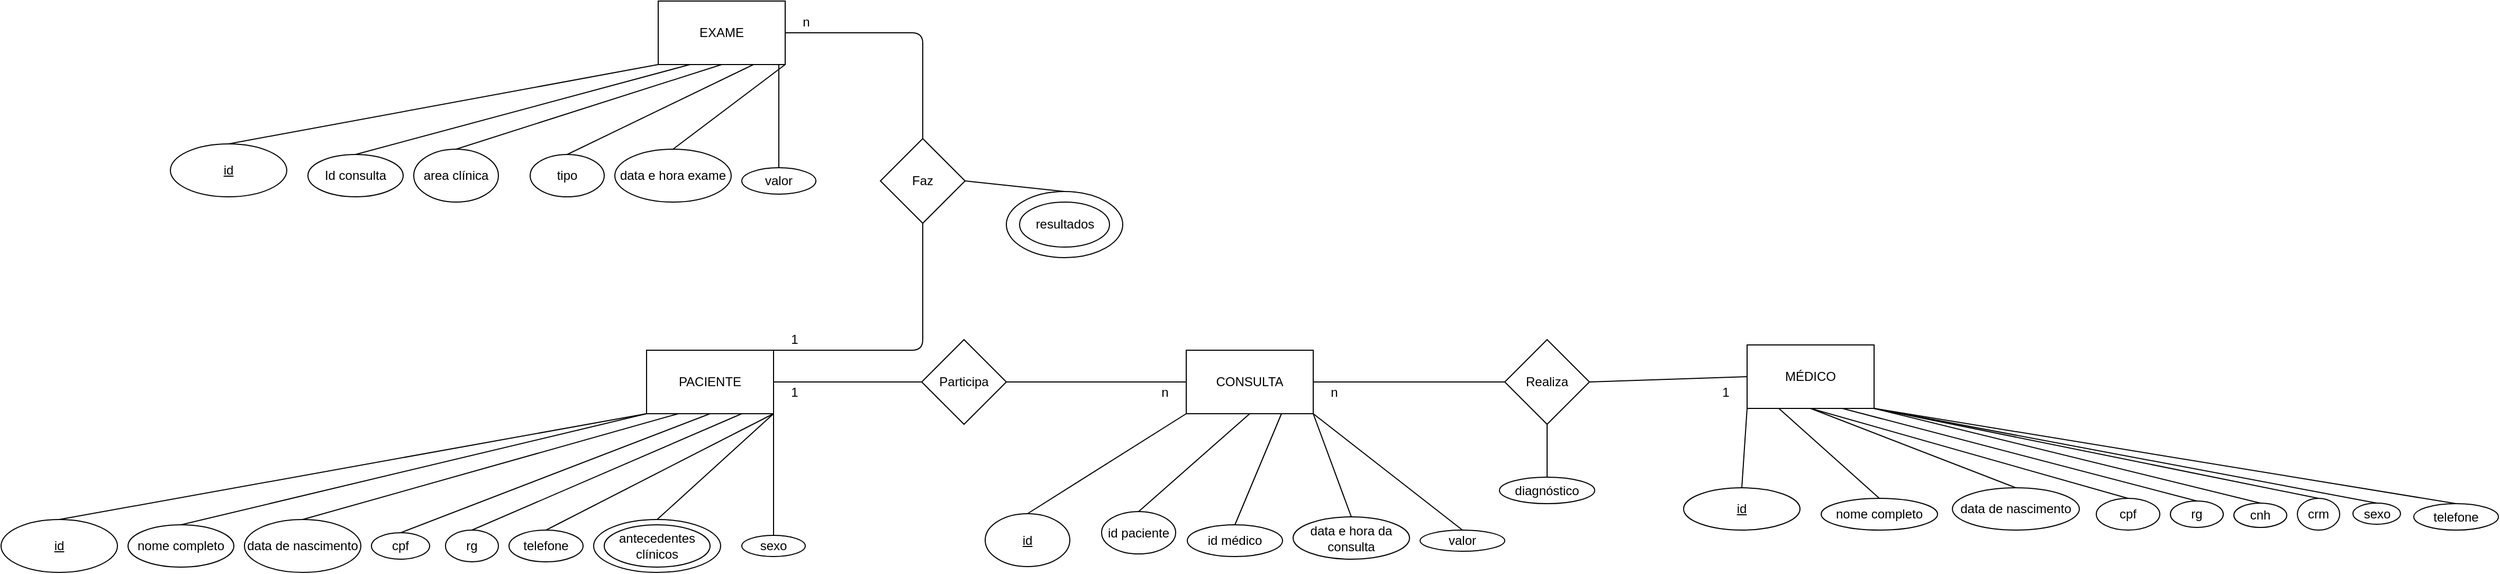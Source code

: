 <mxfile version="14.4.4" type="device"><diagram id="ZvKsRokvdFQgdZZ1cE2L" name="Page-1"><mxGraphModel dx="1903" dy="501" grid="1" gridSize="10" guides="1" tooltips="1" connect="1" arrows="1" fold="1" page="1" pageScale="1" pageWidth="827" pageHeight="1169" math="0" shadow="0"><root><mxCell id="0"/><mxCell id="1" parent="0"/><mxCell id="_XJIzqgLpUVSm5gq7E3D-43" value="" style="ellipse;whiteSpace=wrap;html=1;" parent="1" vertex="1"><mxGeometry x="-230" y="550" width="120" height="50" as="geometry"/></mxCell><mxCell id="_XJIzqgLpUVSm5gq7E3D-1" value="CONSULTA" style="rounded=0;whiteSpace=wrap;html=1;" parent="1" vertex="1"><mxGeometry x="330" y="390" width="120" height="60" as="geometry"/></mxCell><mxCell id="_XJIzqgLpUVSm5gq7E3D-2" value="&lt;u&gt;id&lt;/u&gt;" style="ellipse;whiteSpace=wrap;html=1;" parent="1" vertex="1"><mxGeometry x="140" y="544.5" width="80" height="50" as="geometry"/></mxCell><mxCell id="_XJIzqgLpUVSm5gq7E3D-3" value="id paciente" style="ellipse;whiteSpace=wrap;html=1;" parent="1" vertex="1"><mxGeometry x="250" y="542.5" width="70" height="40" as="geometry"/></mxCell><mxCell id="_XJIzqgLpUVSm5gq7E3D-6" value="&lt;div&gt;id médico&lt;/div&gt;" style="ellipse;whiteSpace=wrap;html=1;" parent="1" vertex="1"><mxGeometry x="331" y="555" width="90" height="30" as="geometry"/></mxCell><mxCell id="_XJIzqgLpUVSm5gq7E3D-7" value="data e hora da consulta" style="ellipse;whiteSpace=wrap;html=1;" parent="1" vertex="1"><mxGeometry x="431" y="547.5" width="110" height="40" as="geometry"/></mxCell><mxCell id="_XJIzqgLpUVSm5gq7E3D-13" value="" style="endArrow=none;html=1;exitX=0.5;exitY=0;exitDx=0;exitDy=0;entryX=0;entryY=1;entryDx=0;entryDy=0;" parent="1" source="_XJIzqgLpUVSm5gq7E3D-2" target="_XJIzqgLpUVSm5gq7E3D-1" edge="1"><mxGeometry width="50" height="50" relative="1" as="geometry"><mxPoint x="151" y="515" as="sourcePoint"/><mxPoint x="201" y="465" as="targetPoint"/></mxGeometry></mxCell><mxCell id="_XJIzqgLpUVSm5gq7E3D-16" value="" style="endArrow=none;html=1;exitX=0.5;exitY=0;exitDx=0;exitDy=0;entryX=0.75;entryY=1;entryDx=0;entryDy=0;" parent="1" source="_XJIzqgLpUVSm5gq7E3D-6" target="_XJIzqgLpUVSm5gq7E3D-1" edge="1"><mxGeometry width="50" height="50" relative="1" as="geometry"><mxPoint x="341" y="675" as="sourcePoint"/><mxPoint x="391" y="625" as="targetPoint"/></mxGeometry></mxCell><mxCell id="_XJIzqgLpUVSm5gq7E3D-18" value="" style="endArrow=none;html=1;exitX=1;exitY=1;exitDx=0;exitDy=0;entryX=0.5;entryY=0;entryDx=0;entryDy=0;" parent="1" source="_XJIzqgLpUVSm5gq7E3D-1" target="_XJIzqgLpUVSm5gq7E3D-7" edge="1"><mxGeometry width="50" height="50" relative="1" as="geometry"><mxPoint x="521" y="515" as="sourcePoint"/><mxPoint x="571" y="465" as="targetPoint"/></mxGeometry></mxCell><mxCell id="_XJIzqgLpUVSm5gq7E3D-19" value="EXAME" style="rounded=0;whiteSpace=wrap;html=1;" parent="1" vertex="1"><mxGeometry x="-169" y="60" width="120" height="60" as="geometry"/></mxCell><mxCell id="_XJIzqgLpUVSm5gq7E3D-20" value="&lt;u&gt;id&lt;/u&gt;" style="ellipse;whiteSpace=wrap;html=1;" parent="1" vertex="1"><mxGeometry x="-630" y="195" width="110" height="50" as="geometry"/></mxCell><mxCell id="_XJIzqgLpUVSm5gq7E3D-21" value="Id consulta" style="ellipse;whiteSpace=wrap;html=1;" parent="1" vertex="1"><mxGeometry x="-500" y="205" width="90" height="40" as="geometry"/></mxCell><mxCell id="_XJIzqgLpUVSm5gq7E3D-22" value="area clínica" style="ellipse;whiteSpace=wrap;html=1;" parent="1" vertex="1"><mxGeometry x="-400" y="200" width="80" height="50" as="geometry"/></mxCell><mxCell id="_XJIzqgLpUVSm5gq7E3D-23" value="tipo" style="ellipse;whiteSpace=wrap;html=1;" parent="1" vertex="1"><mxGeometry x="-290" y="205" width="70" height="40" as="geometry"/></mxCell><mxCell id="_XJIzqgLpUVSm5gq7E3D-24" value="data e hora exame" style="ellipse;whiteSpace=wrap;html=1;" parent="1" vertex="1"><mxGeometry x="-210" y="200" width="110" height="50" as="geometry"/></mxCell><mxCell id="_XJIzqgLpUVSm5gq7E3D-25" value="" style="endArrow=none;html=1;exitX=0.5;exitY=0;exitDx=0;exitDy=0;entryX=0;entryY=1;entryDx=0;entryDy=0;" parent="1" source="_XJIzqgLpUVSm5gq7E3D-20" target="_XJIzqgLpUVSm5gq7E3D-19" edge="1"><mxGeometry width="50" height="50" relative="1" as="geometry"><mxPoint x="-419" y="290" as="sourcePoint"/><mxPoint x="-369" y="240" as="targetPoint"/></mxGeometry></mxCell><mxCell id="_XJIzqgLpUVSm5gq7E3D-26" value="" style="endArrow=none;html=1;exitX=0.5;exitY=0;exitDx=0;exitDy=0;entryX=0.25;entryY=1;entryDx=0;entryDy=0;" parent="1" source="_XJIzqgLpUVSm5gq7E3D-21" target="_XJIzqgLpUVSm5gq7E3D-19" edge="1"><mxGeometry width="50" height="50" relative="1" as="geometry"><mxPoint x="-289" y="280" as="sourcePoint"/><mxPoint x="-239" y="230" as="targetPoint"/></mxGeometry></mxCell><mxCell id="_XJIzqgLpUVSm5gq7E3D-27" value="" style="endArrow=none;html=1;exitX=0.5;exitY=0;exitDx=0;exitDy=0;entryX=0.5;entryY=1;entryDx=0;entryDy=0;" parent="1" source="_XJIzqgLpUVSm5gq7E3D-22" target="_XJIzqgLpUVSm5gq7E3D-19" edge="1"><mxGeometry width="50" height="50" relative="1" as="geometry"><mxPoint x="-209" y="300" as="sourcePoint"/><mxPoint x="-159" y="250" as="targetPoint"/></mxGeometry></mxCell><mxCell id="_XJIzqgLpUVSm5gq7E3D-28" value="" style="endArrow=none;html=1;exitX=0.5;exitY=0;exitDx=0;exitDy=0;entryX=0.75;entryY=1;entryDx=0;entryDy=0;" parent="1" source="_XJIzqgLpUVSm5gq7E3D-23" target="_XJIzqgLpUVSm5gq7E3D-19" edge="1"><mxGeometry width="50" height="50" relative="1" as="geometry"><mxPoint x="-49" y="150" as="sourcePoint"/><mxPoint x="1" y="100" as="targetPoint"/></mxGeometry></mxCell><mxCell id="_XJIzqgLpUVSm5gq7E3D-29" value="" style="endArrow=none;html=1;entryX=0.5;entryY=0;entryDx=0;entryDy=0;exitX=1;exitY=1;exitDx=0;exitDy=0;" parent="1" source="_XJIzqgLpUVSm5gq7E3D-19" target="_XJIzqgLpUVSm5gq7E3D-24" edge="1"><mxGeometry width="50" height="50" relative="1" as="geometry"><mxPoint x="-79" y="160" as="sourcePoint"/><mxPoint x="-29" y="110" as="targetPoint"/></mxGeometry></mxCell><mxCell id="_XJIzqgLpUVSm5gq7E3D-30" value="" style="ellipse;whiteSpace=wrap;html=1;" parent="1" vertex="1"><mxGeometry x="160" y="240" width="110" height="62.5" as="geometry"/></mxCell><mxCell id="_XJIzqgLpUVSm5gq7E3D-31" value="resultados" style="ellipse;whiteSpace=wrap;html=1;" parent="1" vertex="1"><mxGeometry x="172.5" y="250" width="85" height="42.5" as="geometry"/></mxCell><mxCell id="_XJIzqgLpUVSm5gq7E3D-32" value="" style="endArrow=none;html=1;exitX=1;exitY=0.5;exitDx=0;exitDy=0;entryX=0.5;entryY=0;entryDx=0;entryDy=0;" parent="1" source="ET600vZmofDI6Li71X3m-77" target="_XJIzqgLpUVSm5gq7E3D-30" edge="1"><mxGeometry width="50" height="50" relative="1" as="geometry"><mxPoint x="-29" y="130" as="sourcePoint"/><mxPoint x="21" y="80" as="targetPoint"/><Array as="points"/></mxGeometry></mxCell><mxCell id="_XJIzqgLpUVSm5gq7E3D-33" value="valor" style="ellipse;whiteSpace=wrap;html=1;" parent="1" vertex="1"><mxGeometry x="551" y="560" width="80" height="20" as="geometry"/></mxCell><mxCell id="_XJIzqgLpUVSm5gq7E3D-34" value="" style="endArrow=none;html=1;exitX=1;exitY=1;exitDx=0;exitDy=0;entryX=0.5;entryY=0;entryDx=0;entryDy=0;" parent="1" source="_XJIzqgLpUVSm5gq7E3D-1" target="_XJIzqgLpUVSm5gq7E3D-33" edge="1"><mxGeometry width="50" height="50" relative="1" as="geometry"><mxPoint x="481" y="515" as="sourcePoint"/><mxPoint x="531" y="465" as="targetPoint"/></mxGeometry></mxCell><mxCell id="_XJIzqgLpUVSm5gq7E3D-35" value="PACIENTE" style="rounded=0;whiteSpace=wrap;html=1;" parent="1" vertex="1"><mxGeometry x="-180" y="390" width="120" height="60" as="geometry"/></mxCell><mxCell id="_XJIzqgLpUVSm5gq7E3D-36" value="&lt;u&gt;id&lt;/u&gt;" style="ellipse;whiteSpace=wrap;html=1;" parent="1" vertex="1"><mxGeometry x="-790" y="550" width="110" height="50" as="geometry"/></mxCell><mxCell id="_XJIzqgLpUVSm5gq7E3D-37" value="nome completo" style="ellipse;whiteSpace=wrap;html=1;" parent="1" vertex="1"><mxGeometry x="-670" y="555" width="100" height="40" as="geometry"/></mxCell><mxCell id="_XJIzqgLpUVSm5gq7E3D-38" value="data de nascimento" style="ellipse;whiteSpace=wrap;html=1;" parent="1" vertex="1"><mxGeometry x="-560" y="550" width="110" height="50" as="geometry"/></mxCell><mxCell id="_XJIzqgLpUVSm5gq7E3D-39" value="cpf" style="ellipse;whiteSpace=wrap;html=1;" parent="1" vertex="1"><mxGeometry x="-440" y="562.5" width="55" height="25" as="geometry"/></mxCell><mxCell id="_XJIzqgLpUVSm5gq7E3D-40" value="rg" style="ellipse;whiteSpace=wrap;html=1;" parent="1" vertex="1"><mxGeometry x="-370" y="560" width="50" height="30" as="geometry"/></mxCell><mxCell id="_XJIzqgLpUVSm5gq7E3D-41" value="telefone" style="ellipse;whiteSpace=wrap;html=1;" parent="1" vertex="1"><mxGeometry x="-310" y="560" width="70" height="30" as="geometry"/></mxCell><mxCell id="_XJIzqgLpUVSm5gq7E3D-42" value="antecedentes clínicos" style="ellipse;whiteSpace=wrap;html=1;" parent="1" vertex="1"><mxGeometry x="-220" y="555" width="100" height="40" as="geometry"/></mxCell><mxCell id="_XJIzqgLpUVSm5gq7E3D-44" value="" style="endArrow=none;html=1;exitX=0.5;exitY=0;exitDx=0;exitDy=0;entryX=0;entryY=1;entryDx=0;entryDy=0;" parent="1" source="_XJIzqgLpUVSm5gq7E3D-36" target="_XJIzqgLpUVSm5gq7E3D-35" edge="1"><mxGeometry width="50" height="50" relative="1" as="geometry"><mxPoint x="-420" y="460" as="sourcePoint"/><mxPoint x="-370" y="410" as="targetPoint"/></mxGeometry></mxCell><mxCell id="_XJIzqgLpUVSm5gq7E3D-45" value="" style="endArrow=none;html=1;exitX=0.5;exitY=0;exitDx=0;exitDy=0;entryX=0;entryY=1;entryDx=0;entryDy=0;" parent="1" source="_XJIzqgLpUVSm5gq7E3D-37" target="_XJIzqgLpUVSm5gq7E3D-35" edge="1"><mxGeometry width="50" height="50" relative="1" as="geometry"><mxPoint x="-350" y="450" as="sourcePoint"/><mxPoint x="-300" y="400" as="targetPoint"/></mxGeometry></mxCell><mxCell id="_XJIzqgLpUVSm5gq7E3D-46" value="sexo" style="ellipse;whiteSpace=wrap;html=1;" parent="1" vertex="1"><mxGeometry x="-90" y="565" width="60" height="20" as="geometry"/></mxCell><mxCell id="_XJIzqgLpUVSm5gq7E3D-47" value="" style="endArrow=none;html=1;exitX=0.5;exitY=0;exitDx=0;exitDy=0;entryX=0.25;entryY=1;entryDx=0;entryDy=0;" parent="1" source="_XJIzqgLpUVSm5gq7E3D-38" target="_XJIzqgLpUVSm5gq7E3D-35" edge="1"><mxGeometry width="50" height="50" relative="1" as="geometry"><mxPoint x="-140" y="620" as="sourcePoint"/><mxPoint x="-90" y="570" as="targetPoint"/></mxGeometry></mxCell><mxCell id="_XJIzqgLpUVSm5gq7E3D-48" value="" style="endArrow=none;html=1;exitX=0.5;exitY=0;exitDx=0;exitDy=0;entryX=0.5;entryY=1;entryDx=0;entryDy=0;" parent="1" source="_XJIzqgLpUVSm5gq7E3D-39" target="_XJIzqgLpUVSm5gq7E3D-35" edge="1"><mxGeometry width="50" height="50" relative="1" as="geometry"><mxPoint x="20" y="500" as="sourcePoint"/><mxPoint x="70" y="450" as="targetPoint"/></mxGeometry></mxCell><mxCell id="_XJIzqgLpUVSm5gq7E3D-49" value="" style="endArrow=none;html=1;exitX=0.5;exitY=0;exitDx=0;exitDy=0;entryX=0.75;entryY=1;entryDx=0;entryDy=0;" parent="1" source="_XJIzqgLpUVSm5gq7E3D-40" target="_XJIzqgLpUVSm5gq7E3D-35" edge="1"><mxGeometry width="50" height="50" relative="1" as="geometry"><mxPoint x="20" y="470" as="sourcePoint"/><mxPoint x="70" y="420" as="targetPoint"/></mxGeometry></mxCell><mxCell id="_XJIzqgLpUVSm5gq7E3D-50" value="" style="endArrow=none;html=1;exitX=0.5;exitY=0;exitDx=0;exitDy=0;entryX=1;entryY=1;entryDx=0;entryDy=0;" parent="1" source="_XJIzqgLpUVSm5gq7E3D-41" target="_XJIzqgLpUVSm5gq7E3D-35" edge="1"><mxGeometry width="50" height="50" relative="1" as="geometry"><mxPoint x="10" y="470" as="sourcePoint"/><mxPoint x="60" y="420" as="targetPoint"/></mxGeometry></mxCell><mxCell id="_XJIzqgLpUVSm5gq7E3D-51" value="" style="endArrow=none;html=1;exitX=1;exitY=1;exitDx=0;exitDy=0;entryX=0.5;entryY=0;entryDx=0;entryDy=0;" parent="1" source="_XJIzqgLpUVSm5gq7E3D-35" target="_XJIzqgLpUVSm5gq7E3D-43" edge="1"><mxGeometry width="50" height="50" relative="1" as="geometry"><mxPoint x="30" y="450" as="sourcePoint"/><mxPoint x="80" y="400" as="targetPoint"/></mxGeometry></mxCell><mxCell id="_XJIzqgLpUVSm5gq7E3D-52" value="" style="endArrow=none;html=1;exitX=1;exitY=1;exitDx=0;exitDy=0;entryX=0.5;entryY=0;entryDx=0;entryDy=0;" parent="1" source="_XJIzqgLpUVSm5gq7E3D-35" target="_XJIzqgLpUVSm5gq7E3D-46" edge="1"><mxGeometry width="50" height="50" relative="1" as="geometry"><mxPoint x="-460" y="480" as="sourcePoint"/><mxPoint x="-410" y="430" as="targetPoint"/></mxGeometry></mxCell><mxCell id="_XJIzqgLpUVSm5gq7E3D-53" value="valor" style="ellipse;whiteSpace=wrap;html=1;" parent="1" vertex="1"><mxGeometry x="-90" y="217.5" width="70" height="25" as="geometry"/></mxCell><mxCell id="_XJIzqgLpUVSm5gq7E3D-54" value="" style="endArrow=none;html=1;exitX=0.95;exitY=1;exitDx=0;exitDy=0;exitPerimeter=0;entryX=0.5;entryY=0;entryDx=0;entryDy=0;" parent="1" source="_XJIzqgLpUVSm5gq7E3D-19" target="_XJIzqgLpUVSm5gq7E3D-53" edge="1"><mxGeometry width="50" height="50" relative="1" as="geometry"><mxPoint x="181" y="120" as="sourcePoint"/><mxPoint x="231" y="70" as="targetPoint"/></mxGeometry></mxCell><mxCell id="_XJIzqgLpUVSm5gq7E3D-55" value="MÉDICO" style="rounded=0;whiteSpace=wrap;html=1;" parent="1" vertex="1"><mxGeometry x="860" y="385" width="120" height="60" as="geometry"/></mxCell><mxCell id="_XJIzqgLpUVSm5gq7E3D-56" value="&lt;u&gt;id&lt;/u&gt;" style="ellipse;whiteSpace=wrap;html=1;" parent="1" vertex="1"><mxGeometry x="800" y="520" width="110" height="40" as="geometry"/></mxCell><mxCell id="_XJIzqgLpUVSm5gq7E3D-57" value="nome completo" style="ellipse;whiteSpace=wrap;html=1;" parent="1" vertex="1"><mxGeometry x="930" y="530" width="110" height="30" as="geometry"/></mxCell><mxCell id="_XJIzqgLpUVSm5gq7E3D-58" value="data de nascimento" style="ellipse;whiteSpace=wrap;html=1;" parent="1" vertex="1"><mxGeometry x="1054" y="520" width="120" height="40" as="geometry"/></mxCell><mxCell id="_XJIzqgLpUVSm5gq7E3D-60" value="cpf" style="ellipse;whiteSpace=wrap;html=1;" parent="1" vertex="1"><mxGeometry x="1190" y="530" width="60" height="30" as="geometry"/></mxCell><mxCell id="_XJIzqgLpUVSm5gq7E3D-61" value="&lt;div&gt;rg&lt;/div&gt;" style="ellipse;whiteSpace=wrap;html=1;" parent="1" vertex="1"><mxGeometry x="1260" y="532.5" width="50" height="25" as="geometry"/></mxCell><mxCell id="_XJIzqgLpUVSm5gq7E3D-62" value="cnh" style="ellipse;whiteSpace=wrap;html=1;" parent="1" vertex="1"><mxGeometry x="1320" y="534.5" width="50" height="23" as="geometry"/></mxCell><mxCell id="_XJIzqgLpUVSm5gq7E3D-63" value="crm" style="ellipse;whiteSpace=wrap;html=1;" parent="1" vertex="1"><mxGeometry x="1380" y="530" width="40" height="30" as="geometry"/></mxCell><mxCell id="_XJIzqgLpUVSm5gq7E3D-64" value="sexo" style="ellipse;whiteSpace=wrap;html=1;" parent="1" vertex="1"><mxGeometry x="1432.5" y="534.5" width="45" height="20" as="geometry"/></mxCell><mxCell id="_XJIzqgLpUVSm5gq7E3D-65" value="telefone" style="ellipse;whiteSpace=wrap;html=1;" parent="1" vertex="1"><mxGeometry x="1490" y="535" width="80" height="25" as="geometry"/></mxCell><mxCell id="_XJIzqgLpUVSm5gq7E3D-66" value="" style="endArrow=none;html=1;exitX=0.5;exitY=0;exitDx=0;exitDy=0;entryX=0;entryY=1;entryDx=0;entryDy=0;" parent="1" source="_XJIzqgLpUVSm5gq7E3D-56" target="_XJIzqgLpUVSm5gq7E3D-55" edge="1"><mxGeometry width="50" height="50" relative="1" as="geometry"><mxPoint x="760" y="460" as="sourcePoint"/><mxPoint x="810" y="410" as="targetPoint"/></mxGeometry></mxCell><mxCell id="_XJIzqgLpUVSm5gq7E3D-67" value="" style="endArrow=none;html=1;exitX=0.5;exitY=0;exitDx=0;exitDy=0;entryX=0.25;entryY=1;entryDx=0;entryDy=0;" parent="1" source="_XJIzqgLpUVSm5gq7E3D-57" target="_XJIzqgLpUVSm5gq7E3D-55" edge="1"><mxGeometry width="50" height="50" relative="1" as="geometry"><mxPoint x="750" y="480" as="sourcePoint"/><mxPoint x="800" y="430" as="targetPoint"/></mxGeometry></mxCell><mxCell id="_XJIzqgLpUVSm5gq7E3D-68" value="" style="endArrow=none;html=1;exitX=0.5;exitY=0;exitDx=0;exitDy=0;entryX=0.5;entryY=1;entryDx=0;entryDy=0;" parent="1" source="_XJIzqgLpUVSm5gq7E3D-58" target="_XJIzqgLpUVSm5gq7E3D-55" edge="1"><mxGeometry width="50" height="50" relative="1" as="geometry"><mxPoint x="970" y="500" as="sourcePoint"/><mxPoint x="1020" y="450" as="targetPoint"/></mxGeometry></mxCell><mxCell id="_XJIzqgLpUVSm5gq7E3D-69" value="" style="endArrow=none;html=1;exitX=0.5;exitY=0;exitDx=0;exitDy=0;entryX=0.5;entryY=1;entryDx=0;entryDy=0;" parent="1" source="_XJIzqgLpUVSm5gq7E3D-60" target="_XJIzqgLpUVSm5gq7E3D-55" edge="1"><mxGeometry width="50" height="50" relative="1" as="geometry"><mxPoint x="1020" y="480" as="sourcePoint"/><mxPoint x="1070" y="430" as="targetPoint"/></mxGeometry></mxCell><mxCell id="_XJIzqgLpUVSm5gq7E3D-70" value="" style="endArrow=none;html=1;exitX=0.5;exitY=0;exitDx=0;exitDy=0;entryX=0.75;entryY=1;entryDx=0;entryDy=0;" parent="1" source="_XJIzqgLpUVSm5gq7E3D-61" target="_XJIzqgLpUVSm5gq7E3D-55" edge="1"><mxGeometry width="50" height="50" relative="1" as="geometry"><mxPoint x="1030" y="490" as="sourcePoint"/><mxPoint x="1080" y="440" as="targetPoint"/></mxGeometry></mxCell><mxCell id="_XJIzqgLpUVSm5gq7E3D-71" value="" style="endArrow=none;html=1;exitX=0.5;exitY=0;exitDx=0;exitDy=0;entryX=1;entryY=1;entryDx=0;entryDy=0;" parent="1" source="_XJIzqgLpUVSm5gq7E3D-62" target="_XJIzqgLpUVSm5gq7E3D-55" edge="1"><mxGeometry width="50" height="50" relative="1" as="geometry"><mxPoint x="1240" y="460" as="sourcePoint"/><mxPoint x="1290" y="410" as="targetPoint"/></mxGeometry></mxCell><mxCell id="_XJIzqgLpUVSm5gq7E3D-72" value="" style="endArrow=none;html=1;exitX=1;exitY=1;exitDx=0;exitDy=0;entryX=0.5;entryY=0;entryDx=0;entryDy=0;" parent="1" source="_XJIzqgLpUVSm5gq7E3D-55" target="_XJIzqgLpUVSm5gq7E3D-63" edge="1"><mxGeometry width="50" height="50" relative="1" as="geometry"><mxPoint x="1140" y="470" as="sourcePoint"/><mxPoint x="1190" y="420" as="targetPoint"/></mxGeometry></mxCell><mxCell id="_XJIzqgLpUVSm5gq7E3D-73" value="" style="endArrow=none;html=1;exitX=1;exitY=1;exitDx=0;exitDy=0;entryX=0.5;entryY=0;entryDx=0;entryDy=0;" parent="1" source="_XJIzqgLpUVSm5gq7E3D-55" target="_XJIzqgLpUVSm5gq7E3D-64" edge="1"><mxGeometry width="50" height="50" relative="1" as="geometry"><mxPoint x="1120" y="460" as="sourcePoint"/><mxPoint x="1170" y="410" as="targetPoint"/></mxGeometry></mxCell><mxCell id="_XJIzqgLpUVSm5gq7E3D-74" value="" style="endArrow=none;html=1;exitX=1;exitY=1;exitDx=0;exitDy=0;entryX=0.5;entryY=0;entryDx=0;entryDy=0;" parent="1" source="_XJIzqgLpUVSm5gq7E3D-55" target="_XJIzqgLpUVSm5gq7E3D-65" edge="1"><mxGeometry width="50" height="50" relative="1" as="geometry"><mxPoint x="1180" y="460" as="sourcePoint"/><mxPoint x="1230" y="410" as="targetPoint"/></mxGeometry></mxCell><mxCell id="_XJIzqgLpUVSm5gq7E3D-75" value="diagnóstico" style="ellipse;whiteSpace=wrap;html=1;" parent="1" vertex="1"><mxGeometry x="626" y="510" width="90" height="25" as="geometry"/></mxCell><mxCell id="_XJIzqgLpUVSm5gq7E3D-76" value="" style="endArrow=none;html=1;exitX=0.5;exitY=1;exitDx=0;exitDy=0;entryX=0.5;entryY=0;entryDx=0;entryDy=0;" parent="1" source="ET600vZmofDI6Li71X3m-70" target="_XJIzqgLpUVSm5gq7E3D-75" edge="1"><mxGeometry width="50" height="50" relative="1" as="geometry"><mxPoint x="611" y="505" as="sourcePoint"/><mxPoint x="661" y="455" as="targetPoint"/></mxGeometry></mxCell><mxCell id="ET600vZmofDI6Li71X3m-70" value="Realiza" style="rhombus;whiteSpace=wrap;html=1;" vertex="1" parent="1"><mxGeometry x="631" y="380" width="80" height="80" as="geometry"/></mxCell><mxCell id="ET600vZmofDI6Li71X3m-71" value="" style="endArrow=none;html=1;exitX=1;exitY=0.5;exitDx=0;exitDy=0;entryX=0;entryY=0.5;entryDx=0;entryDy=0;" edge="1" parent="1" source="_XJIzqgLpUVSm5gq7E3D-1" target="ET600vZmofDI6Li71X3m-70"><mxGeometry width="50" height="50" relative="1" as="geometry"><mxPoint x="530" y="370" as="sourcePoint"/><mxPoint x="580" y="320" as="targetPoint"/></mxGeometry></mxCell><mxCell id="ET600vZmofDI6Li71X3m-72" value="" style="endArrow=none;html=1;exitX=1;exitY=0.5;exitDx=0;exitDy=0;entryX=0;entryY=0.5;entryDx=0;entryDy=0;" edge="1" parent="1" source="ET600vZmofDI6Li71X3m-70" target="_XJIzqgLpUVSm5gq7E3D-55"><mxGeometry width="50" height="50" relative="1" as="geometry"><mxPoint x="720" y="330" as="sourcePoint"/><mxPoint x="770" y="280" as="targetPoint"/></mxGeometry></mxCell><mxCell id="ET600vZmofDI6Li71X3m-76" value="Participa" style="rhombus;whiteSpace=wrap;html=1;" vertex="1" parent="1"><mxGeometry x="80" y="380" width="80" height="80" as="geometry"/></mxCell><mxCell id="ET600vZmofDI6Li71X3m-77" value="Faz" style="rhombus;whiteSpace=wrap;html=1;" vertex="1" parent="1"><mxGeometry x="41" y="190" width="80" height="80" as="geometry"/></mxCell><mxCell id="ET600vZmofDI6Li71X3m-78" value="" style="endArrow=none;html=1;exitX=1;exitY=0.5;exitDx=0;exitDy=0;entryX=0;entryY=0.5;entryDx=0;entryDy=0;" edge="1" parent="1" source="_XJIzqgLpUVSm5gq7E3D-35" target="ET600vZmofDI6Li71X3m-76"><mxGeometry width="50" height="50" relative="1" as="geometry"><mxPoint x="20" y="430" as="sourcePoint"/><mxPoint x="70" y="380" as="targetPoint"/></mxGeometry></mxCell><mxCell id="ET600vZmofDI6Li71X3m-79" value="" style="endArrow=none;html=1;exitX=1;exitY=0.5;exitDx=0;exitDy=0;entryX=0;entryY=0.5;entryDx=0;entryDy=0;" edge="1" parent="1" source="ET600vZmofDI6Li71X3m-76" target="_XJIzqgLpUVSm5gq7E3D-1"><mxGeometry width="50" height="50" relative="1" as="geometry"><mxPoint x="330" y="420" as="sourcePoint"/><mxPoint x="380" y="370" as="targetPoint"/></mxGeometry></mxCell><mxCell id="ET600vZmofDI6Li71X3m-80" value="" style="endArrow=none;html=1;exitX=1;exitY=0;exitDx=0;exitDy=0;entryX=0.5;entryY=1;entryDx=0;entryDy=0;" edge="1" parent="1" source="_XJIzqgLpUVSm5gq7E3D-35" target="ET600vZmofDI6Li71X3m-77"><mxGeometry width="50" height="50" relative="1" as="geometry"><mxPoint x="-10" y="390" as="sourcePoint"/><mxPoint x="40" y="340" as="targetPoint"/><Array as="points"><mxPoint x="81" y="390"/></Array></mxGeometry></mxCell><mxCell id="ET600vZmofDI6Li71X3m-81" value="" style="endArrow=none;html=1;exitX=1;exitY=0.5;exitDx=0;exitDy=0;entryX=0.5;entryY=0;entryDx=0;entryDy=0;" edge="1" parent="1" source="_XJIzqgLpUVSm5gq7E3D-19" target="ET600vZmofDI6Li71X3m-77"><mxGeometry width="50" height="50" relative="1" as="geometry"><mxPoint x="50" y="150" as="sourcePoint"/><mxPoint x="100" y="100" as="targetPoint"/><Array as="points"><mxPoint x="81" y="90"/></Array></mxGeometry></mxCell><mxCell id="ET600vZmofDI6Li71X3m-83" value="1" style="text;html=1;strokeColor=none;fillColor=none;align=center;verticalAlign=middle;whiteSpace=wrap;rounded=0;" vertex="1" parent="1"><mxGeometry x="-60" y="420" width="40" height="20" as="geometry"/></mxCell><mxCell id="ET600vZmofDI6Li71X3m-84" value="n" style="text;html=1;strokeColor=none;fillColor=none;align=center;verticalAlign=middle;whiteSpace=wrap;rounded=0;" vertex="1" parent="1"><mxGeometry x="290" y="420" width="40" height="20" as="geometry"/></mxCell><mxCell id="ET600vZmofDI6Li71X3m-85" value="1" style="text;html=1;strokeColor=none;fillColor=none;align=center;verticalAlign=middle;whiteSpace=wrap;rounded=0;" vertex="1" parent="1"><mxGeometry x="-60" y="370" width="40" height="20" as="geometry"/></mxCell><mxCell id="ET600vZmofDI6Li71X3m-86" value="n" style="text;html=1;strokeColor=none;fillColor=none;align=center;verticalAlign=middle;whiteSpace=wrap;rounded=0;" vertex="1" parent="1"><mxGeometry x="-49" y="70" width="40" height="20" as="geometry"/></mxCell><mxCell id="ET600vZmofDI6Li71X3m-87" value="1" style="text;html=1;strokeColor=none;fillColor=none;align=center;verticalAlign=middle;whiteSpace=wrap;rounded=0;" vertex="1" parent="1"><mxGeometry x="820" y="420" width="40" height="20" as="geometry"/></mxCell><mxCell id="ET600vZmofDI6Li71X3m-88" value="n" style="text;html=1;strokeColor=none;fillColor=none;align=center;verticalAlign=middle;whiteSpace=wrap;rounded=0;" vertex="1" parent="1"><mxGeometry x="450" y="420" width="40" height="20" as="geometry"/></mxCell><mxCell id="ET600vZmofDI6Li71X3m-89" value="" style="endArrow=none;html=1;exitX=0.5;exitY=0;exitDx=0;exitDy=0;entryX=0.5;entryY=1;entryDx=0;entryDy=0;" edge="1" parent="1" source="_XJIzqgLpUVSm5gq7E3D-3" target="_XJIzqgLpUVSm5gq7E3D-1"><mxGeometry width="50" height="50" relative="1" as="geometry"><mxPoint x="290" y="540" as="sourcePoint"/><mxPoint x="340" y="490" as="targetPoint"/></mxGeometry></mxCell></root></mxGraphModel></diagram></mxfile>